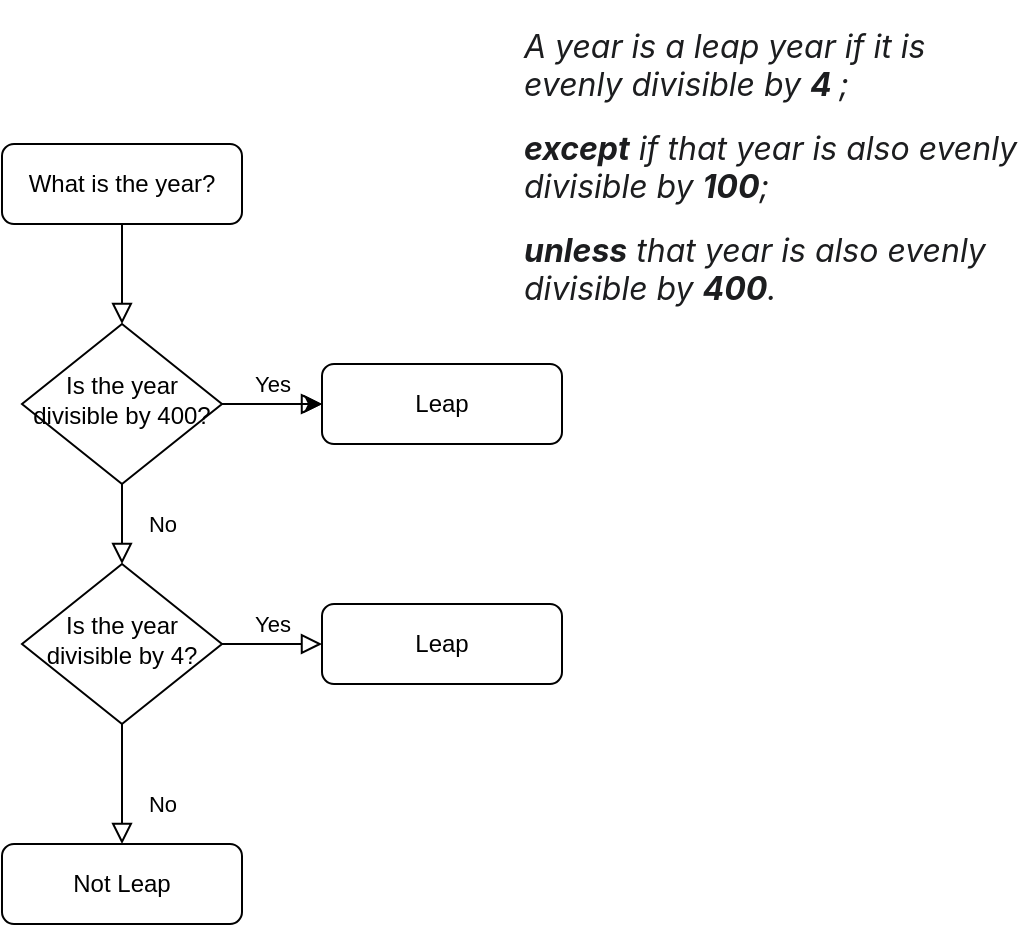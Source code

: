 <mxfile version="21.4.0" type="github">
  <diagram id="C5RBs43oDa-KdzZeNtuy" name="Page-1">
    <mxGraphModel dx="723" dy="491" grid="1" gridSize="10" guides="1" tooltips="1" connect="1" arrows="1" fold="1" page="1" pageScale="1" pageWidth="827" pageHeight="1169" math="0" shadow="0">
      <root>
        <mxCell id="WIyWlLk6GJQsqaUBKTNV-0" />
        <mxCell id="WIyWlLk6GJQsqaUBKTNV-1" parent="WIyWlLk6GJQsqaUBKTNV-0" />
        <mxCell id="WIyWlLk6GJQsqaUBKTNV-2" value="" style="rounded=0;html=1;jettySize=auto;orthogonalLoop=1;fontSize=11;endArrow=block;endFill=0;endSize=8;strokeWidth=1;shadow=0;labelBackgroundColor=none;edgeStyle=orthogonalEdgeStyle;" parent="WIyWlLk6GJQsqaUBKTNV-1" source="WIyWlLk6GJQsqaUBKTNV-3" target="WIyWlLk6GJQsqaUBKTNV-6" edge="1">
          <mxGeometry relative="1" as="geometry" />
        </mxCell>
        <mxCell id="WIyWlLk6GJQsqaUBKTNV-3" value="What is the year?" style="rounded=1;whiteSpace=wrap;html=1;fontSize=12;glass=0;strokeWidth=1;shadow=0;" parent="WIyWlLk6GJQsqaUBKTNV-1" vertex="1">
          <mxGeometry x="160" y="80" width="120" height="40" as="geometry" />
        </mxCell>
        <mxCell id="WIyWlLk6GJQsqaUBKTNV-4" value="No" style="rounded=0;html=1;jettySize=auto;orthogonalLoop=1;fontSize=11;endArrow=block;endFill=0;endSize=8;strokeWidth=1;shadow=0;labelBackgroundColor=none;edgeStyle=orthogonalEdgeStyle;" parent="WIyWlLk6GJQsqaUBKTNV-1" source="WIyWlLk6GJQsqaUBKTNV-6" target="WIyWlLk6GJQsqaUBKTNV-10" edge="1">
          <mxGeometry y="20" relative="1" as="geometry">
            <mxPoint as="offset" />
          </mxGeometry>
        </mxCell>
        <mxCell id="WIyWlLk6GJQsqaUBKTNV-5" value="Yes" style="edgeStyle=orthogonalEdgeStyle;rounded=0;html=1;jettySize=auto;orthogonalLoop=1;fontSize=11;endArrow=block;endFill=0;endSize=8;strokeWidth=1;shadow=0;labelBackgroundColor=none;" parent="WIyWlLk6GJQsqaUBKTNV-1" source="WIyWlLk6GJQsqaUBKTNV-6" target="WIyWlLk6GJQsqaUBKTNV-7" edge="1">
          <mxGeometry y="10" relative="1" as="geometry">
            <mxPoint as="offset" />
          </mxGeometry>
        </mxCell>
        <mxCell id="i2pE8U7pUetSlRuPwFJ9-1" value="" style="edgeStyle=orthogonalEdgeStyle;rounded=0;orthogonalLoop=1;jettySize=auto;html=1;" edge="1" parent="WIyWlLk6GJQsqaUBKTNV-1" source="WIyWlLk6GJQsqaUBKTNV-6" target="WIyWlLk6GJQsqaUBKTNV-7">
          <mxGeometry relative="1" as="geometry" />
        </mxCell>
        <mxCell id="WIyWlLk6GJQsqaUBKTNV-6" value="Is the year divisible by 400?" style="rhombus;whiteSpace=wrap;html=1;shadow=0;fontFamily=Helvetica;fontSize=12;align=center;strokeWidth=1;spacing=6;spacingTop=-4;" parent="WIyWlLk6GJQsqaUBKTNV-1" vertex="1">
          <mxGeometry x="170" y="170" width="100" height="80" as="geometry" />
        </mxCell>
        <mxCell id="WIyWlLk6GJQsqaUBKTNV-7" value="Leap" style="rounded=1;whiteSpace=wrap;html=1;fontSize=12;glass=0;strokeWidth=1;shadow=0;" parent="WIyWlLk6GJQsqaUBKTNV-1" vertex="1">
          <mxGeometry x="320" y="190" width="120" height="40" as="geometry" />
        </mxCell>
        <mxCell id="WIyWlLk6GJQsqaUBKTNV-8" value="No" style="rounded=0;html=1;jettySize=auto;orthogonalLoop=1;fontSize=11;endArrow=block;endFill=0;endSize=8;strokeWidth=1;shadow=0;labelBackgroundColor=none;edgeStyle=orthogonalEdgeStyle;" parent="WIyWlLk6GJQsqaUBKTNV-1" source="WIyWlLk6GJQsqaUBKTNV-10" target="WIyWlLk6GJQsqaUBKTNV-11" edge="1">
          <mxGeometry x="0.333" y="20" relative="1" as="geometry">
            <mxPoint as="offset" />
          </mxGeometry>
        </mxCell>
        <mxCell id="WIyWlLk6GJQsqaUBKTNV-9" value="Yes" style="edgeStyle=orthogonalEdgeStyle;rounded=0;html=1;jettySize=auto;orthogonalLoop=1;fontSize=11;endArrow=block;endFill=0;endSize=8;strokeWidth=1;shadow=0;labelBackgroundColor=none;" parent="WIyWlLk6GJQsqaUBKTNV-1" source="WIyWlLk6GJQsqaUBKTNV-10" target="WIyWlLk6GJQsqaUBKTNV-12" edge="1">
          <mxGeometry y="10" relative="1" as="geometry">
            <mxPoint as="offset" />
          </mxGeometry>
        </mxCell>
        <mxCell id="WIyWlLk6GJQsqaUBKTNV-10" value="Is the year divisible by 4?" style="rhombus;whiteSpace=wrap;html=1;shadow=0;fontFamily=Helvetica;fontSize=12;align=center;strokeWidth=1;spacing=6;spacingTop=-4;" parent="WIyWlLk6GJQsqaUBKTNV-1" vertex="1">
          <mxGeometry x="170" y="290" width="100" height="80" as="geometry" />
        </mxCell>
        <mxCell id="WIyWlLk6GJQsqaUBKTNV-11" value="Not Leap" style="rounded=1;whiteSpace=wrap;html=1;fontSize=12;glass=0;strokeWidth=1;shadow=0;" parent="WIyWlLk6GJQsqaUBKTNV-1" vertex="1">
          <mxGeometry x="160" y="430" width="120" height="40" as="geometry" />
        </mxCell>
        <mxCell id="WIyWlLk6GJQsqaUBKTNV-12" value="Leap" style="rounded=1;whiteSpace=wrap;html=1;fontSize=12;glass=0;strokeWidth=1;shadow=0;" parent="WIyWlLk6GJQsqaUBKTNV-1" vertex="1">
          <mxGeometry x="320" y="310" width="120" height="40" as="geometry" />
        </mxCell>
        <mxCell id="i2pE8U7pUetSlRuPwFJ9-0" value="&lt;p style=&quot;box-sizing: border-box; margin: 0.8rem 0px 0px; padding: 0px; font-size: 16px; max-width: none; color: rgb(28, 29, 31); font-family: &amp;quot;Udemy Sans&amp;quot;, &amp;quot;SF Pro Text&amp;quot;, -apple-system, &amp;quot;system-ui&amp;quot;, Roboto, &amp;quot;Segoe UI&amp;quot;, Helvetica, Arial, sans-serif, &amp;quot;Apple Color Emoji&amp;quot;, &amp;quot;Segoe UI Emoji&amp;quot;, &amp;quot;Segoe UI Symbol&amp;quot;; text-align: start; background-color: rgb(255, 255, 255);&quot;&gt;&lt;em style=&quot;box-sizing: border-box; margin: 0px; padding: 0px;&quot;&gt;A year is a leap year if it is evenly divisible by&amp;nbsp;&lt;/em&gt;&lt;strong style=&quot;box-sizing: border-box; margin: 0px; padding: 0px;&quot;&gt;&lt;em style=&quot;box-sizing: border-box; margin: 0px; padding: 0px;&quot;&gt;4&amp;nbsp;&lt;/em&gt;&lt;/strong&gt;&lt;em style=&quot;box-sizing: border-box; margin: 0px; padding: 0px;&quot;&gt;;&lt;/em&gt;&lt;/p&gt;&lt;p style=&quot;box-sizing: border-box; margin: 0.8rem 0px 0px; padding: 0px; font-size: 16px; max-width: none; color: rgb(28, 29, 31); font-family: &amp;quot;Udemy Sans&amp;quot;, &amp;quot;SF Pro Text&amp;quot;, -apple-system, &amp;quot;system-ui&amp;quot;, Roboto, &amp;quot;Segoe UI&amp;quot;, Helvetica, Arial, sans-serif, &amp;quot;Apple Color Emoji&amp;quot;, &amp;quot;Segoe UI Emoji&amp;quot;, &amp;quot;Segoe UI Symbol&amp;quot;; text-align: start; background-color: rgb(255, 255, 255);&quot;&gt;&lt;strong style=&quot;box-sizing: border-box; margin: 0px; padding: 0px;&quot;&gt;&lt;em style=&quot;box-sizing: border-box; margin: 0px; padding: 0px;&quot;&gt;except&lt;/em&gt;&lt;/strong&gt;&lt;em style=&quot;box-sizing: border-box; margin: 0px; padding: 0px;&quot;&gt;&amp;nbsp;if that year is also evenly divisible by&amp;nbsp;&lt;/em&gt;&lt;strong style=&quot;box-sizing: border-box; margin: 0px; padding: 0px;&quot;&gt;&lt;em style=&quot;box-sizing: border-box; margin: 0px; padding: 0px;&quot;&gt;100&lt;/em&gt;&lt;/strong&gt;&lt;em style=&quot;box-sizing: border-box; margin: 0px; padding: 0px;&quot;&gt;;&lt;/em&gt;&lt;/p&gt;&lt;p style=&quot;box-sizing: border-box; margin: 0.8rem 0px 0px; padding: 0px; font-size: 16px; max-width: none; color: rgb(28, 29, 31); font-family: &amp;quot;Udemy Sans&amp;quot;, &amp;quot;SF Pro Text&amp;quot;, -apple-system, &amp;quot;system-ui&amp;quot;, Roboto, &amp;quot;Segoe UI&amp;quot;, Helvetica, Arial, sans-serif, &amp;quot;Apple Color Emoji&amp;quot;, &amp;quot;Segoe UI Emoji&amp;quot;, &amp;quot;Segoe UI Symbol&amp;quot;; text-align: start; background-color: rgb(255, 255, 255);&quot;&gt;&lt;strong style=&quot;box-sizing: border-box; margin: 0px; padding: 0px;&quot;&gt;&lt;em style=&quot;box-sizing: border-box; margin: 0px; padding: 0px;&quot;&gt;unless&lt;/em&gt;&lt;/strong&gt;&lt;em style=&quot;box-sizing: border-box; margin: 0px; padding: 0px;&quot;&gt;&amp;nbsp;that year is also evenly divisible by&amp;nbsp;&lt;/em&gt;&lt;strong style=&quot;box-sizing: border-box; margin: 0px; padding: 0px;&quot;&gt;&lt;em style=&quot;box-sizing: border-box; margin: 0px; padding: 0px;&quot;&gt;400&lt;/em&gt;&lt;/strong&gt;&lt;em style=&quot;box-sizing: border-box; margin: 0px; padding: 0px;&quot;&gt;.&lt;/em&gt;&lt;/p&gt;" style="text;strokeColor=none;align=center;fillColor=none;html=1;verticalAlign=middle;whiteSpace=wrap;rounded=0;" vertex="1" parent="WIyWlLk6GJQsqaUBKTNV-1">
          <mxGeometry x="420" y="70" width="250" height="30" as="geometry" />
        </mxCell>
      </root>
    </mxGraphModel>
  </diagram>
</mxfile>
